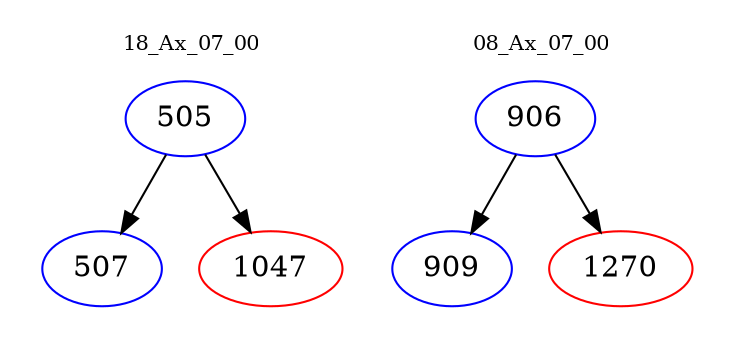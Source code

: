 digraph{
subgraph cluster_0 {
color = white
label = "18_Ax_07_00";
fontsize=10;
T0_505 [label="505", color="blue"]
T0_505 -> T0_507 [color="black"]
T0_507 [label="507", color="blue"]
T0_505 -> T0_1047 [color="black"]
T0_1047 [label="1047", color="red"]
}
subgraph cluster_1 {
color = white
label = "08_Ax_07_00";
fontsize=10;
T1_906 [label="906", color="blue"]
T1_906 -> T1_909 [color="black"]
T1_909 [label="909", color="blue"]
T1_906 -> T1_1270 [color="black"]
T1_1270 [label="1270", color="red"]
}
}
